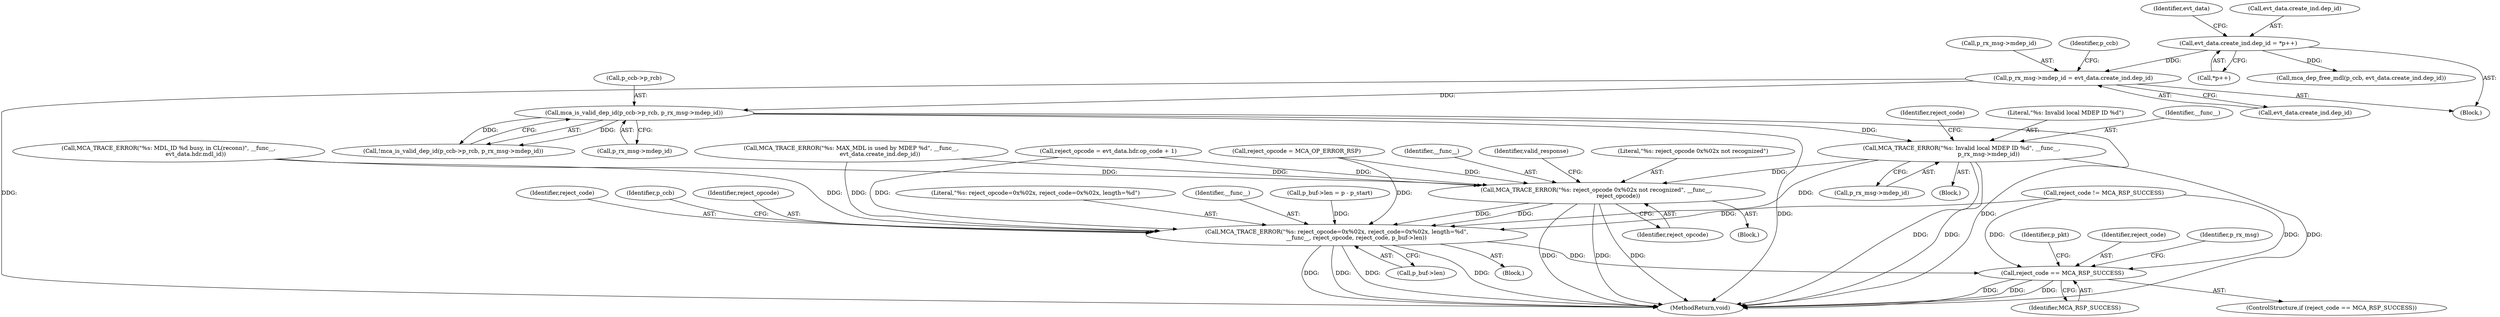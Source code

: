 digraph "0_Android_5216e6120160b28d76e9ee4dff9995e772647511@pointer" {
"1000474" [label="(Call,MCA_TRACE_ERROR(\"%s: Invalid local MDEP ID %d\", __func__,\n                              p_rx_msg->mdep_id))"];
"1000466" [label="(Call,mca_is_valid_dep_id(p_ccb->p_rcb, p_rx_msg->mdep_id))"];
"1000455" [label="(Call,p_rx_msg->mdep_id = evt_data.create_ind.dep_id)"];
"1000437" [label="(Call,evt_data.create_ind.dep_id = *p++)"];
"1000656" [label="(Call,MCA_TRACE_ERROR(\"%s: reject_opcode 0x%02x not recognized\", __func__,\n                        reject_opcode))"];
"1000674" [label="(Call,MCA_TRACE_ERROR(\"%s: reject_opcode=0x%02x, reject_code=0x%02x, length=%d\",\n                      __func__, reject_opcode, reject_code, p_buf->len))"];
"1000692" [label="(Call,reject_code == MCA_RSP_SUCCESS)"];
"1000465" [label="(Call,!mca_is_valid_dep_id(p_ccb->p_rcb, p_rx_msg->mdep_id))"];
"1000476" [label="(Identifier,__func__)"];
"1000656" [label="(Call,MCA_TRACE_ERROR(\"%s: reject_opcode 0x%02x not recognized\", __func__,\n                        reject_opcode))"];
"1000678" [label="(Identifier,reject_code)"];
"1000467" [label="(Call,p_ccb->p_rcb)"];
"1000435" [label="(Block,)"];
"1000466" [label="(Call,mca_is_valid_dep_id(p_ccb->p_rcb, p_rx_msg->mdep_id))"];
"1000741" [label="(MethodReturn,void)"];
"1000693" [label="(Identifier,reject_code)"];
"1000443" [label="(Call,*p++)"];
"1000449" [label="(Identifier,evt_data)"];
"1000659" [label="(Identifier,reject_opcode)"];
"1000684" [label="(Identifier,p_ccb)"];
"1000666" [label="(Block,)"];
"1000691" [label="(ControlStructure,if (reject_code == MCA_RSP_SUCCESS))"];
"1000676" [label="(Identifier,__func__)"];
"1000698" [label="(Identifier,p_rx_msg)"];
"1000481" [label="(Identifier,reject_code)"];
"1000373" [label="(Call,reject_opcode = MCA_OP_ERROR_RSP)"];
"1000474" [label="(Call,MCA_TRACE_ERROR(\"%s: Invalid local MDEP ID %d\", __func__,\n                              p_rx_msg->mdep_id))"];
"1000657" [label="(Literal,\"%s: reject_opcode 0x%02x not recognized\")"];
"1000506" [label="(Call,mca_dep_free_mdl(p_ccb, evt_data.create_ind.dep_id))"];
"1000667" [label="(Call,p_buf->len = p - p_start)"];
"1000537" [label="(Call,MCA_TRACE_ERROR(\"%s: MDL_ID %d busy, in CL(reconn)\", __func__,\n                              evt_data.hdr.mdl_id))"];
"1000438" [label="(Call,evt_data.create_ind.dep_id)"];
"1000674" [label="(Call,MCA_TRACE_ERROR(\"%s: reject_opcode=0x%02x, reject_code=0x%02x, length=%d\",\n                      __func__, reject_opcode, reject_code, p_buf->len))"];
"1000658" [label="(Identifier,__func__)"];
"1000661" [label="(Identifier,valid_response)"];
"1000477" [label="(Call,p_rx_msg->mdep_id)"];
"1000468" [label="(Identifier,p_ccb)"];
"1000692" [label="(Call,reject_code == MCA_RSP_SUCCESS)"];
"1000623" [label="(Block,)"];
"1000694" [label="(Identifier,MCA_RSP_SUCCESS)"];
"1000473" [label="(Block,)"];
"1000437" [label="(Call,evt_data.create_ind.dep_id = *p++)"];
"1000470" [label="(Call,p_rx_msg->mdep_id)"];
"1000475" [label="(Literal,\"%s: Invalid local MDEP ID %d\")"];
"1000455" [label="(Call,p_rx_msg->mdep_id = evt_data.create_ind.dep_id)"];
"1000679" [label="(Call,p_buf->len)"];
"1000459" [label="(Call,evt_data.create_ind.dep_id)"];
"1000677" [label="(Identifier,reject_opcode)"];
"1000515" [label="(Call,MCA_TRACE_ERROR(\"%s: MAX_MDL is used by MDEP %d\", __func__,\n                                evt_data.create_ind.dep_id))"];
"1000675" [label="(Literal,\"%s: reject_opcode=0x%02x, reject_code=0x%02x, length=%d\")"];
"1000181" [label="(Call,reject_opcode = evt_data.hdr.op_code + 1)"];
"1000456" [label="(Call,p_rx_msg->mdep_id)"];
"1000569" [label="(Call,reject_code != MCA_RSP_SUCCESS)"];
"1000740" [label="(Identifier,p_pkt)"];
"1000474" -> "1000473"  [label="AST: "];
"1000474" -> "1000477"  [label="CFG: "];
"1000475" -> "1000474"  [label="AST: "];
"1000476" -> "1000474"  [label="AST: "];
"1000477" -> "1000474"  [label="AST: "];
"1000481" -> "1000474"  [label="CFG: "];
"1000474" -> "1000741"  [label="DDG: "];
"1000474" -> "1000741"  [label="DDG: "];
"1000474" -> "1000741"  [label="DDG: "];
"1000466" -> "1000474"  [label="DDG: "];
"1000474" -> "1000656"  [label="DDG: "];
"1000474" -> "1000674"  [label="DDG: "];
"1000466" -> "1000465"  [label="AST: "];
"1000466" -> "1000470"  [label="CFG: "];
"1000467" -> "1000466"  [label="AST: "];
"1000470" -> "1000466"  [label="AST: "];
"1000465" -> "1000466"  [label="CFG: "];
"1000466" -> "1000741"  [label="DDG: "];
"1000466" -> "1000741"  [label="DDG: "];
"1000466" -> "1000465"  [label="DDG: "];
"1000466" -> "1000465"  [label="DDG: "];
"1000455" -> "1000466"  [label="DDG: "];
"1000455" -> "1000435"  [label="AST: "];
"1000455" -> "1000459"  [label="CFG: "];
"1000456" -> "1000455"  [label="AST: "];
"1000459" -> "1000455"  [label="AST: "];
"1000468" -> "1000455"  [label="CFG: "];
"1000455" -> "1000741"  [label="DDG: "];
"1000437" -> "1000455"  [label="DDG: "];
"1000437" -> "1000435"  [label="AST: "];
"1000437" -> "1000443"  [label="CFG: "];
"1000438" -> "1000437"  [label="AST: "];
"1000443" -> "1000437"  [label="AST: "];
"1000449" -> "1000437"  [label="CFG: "];
"1000437" -> "1000506"  [label="DDG: "];
"1000656" -> "1000623"  [label="AST: "];
"1000656" -> "1000659"  [label="CFG: "];
"1000657" -> "1000656"  [label="AST: "];
"1000658" -> "1000656"  [label="AST: "];
"1000659" -> "1000656"  [label="AST: "];
"1000661" -> "1000656"  [label="CFG: "];
"1000656" -> "1000741"  [label="DDG: "];
"1000656" -> "1000741"  [label="DDG: "];
"1000656" -> "1000741"  [label="DDG: "];
"1000537" -> "1000656"  [label="DDG: "];
"1000515" -> "1000656"  [label="DDG: "];
"1000181" -> "1000656"  [label="DDG: "];
"1000373" -> "1000656"  [label="DDG: "];
"1000656" -> "1000674"  [label="DDG: "];
"1000656" -> "1000674"  [label="DDG: "];
"1000674" -> "1000666"  [label="AST: "];
"1000674" -> "1000679"  [label="CFG: "];
"1000675" -> "1000674"  [label="AST: "];
"1000676" -> "1000674"  [label="AST: "];
"1000677" -> "1000674"  [label="AST: "];
"1000678" -> "1000674"  [label="AST: "];
"1000679" -> "1000674"  [label="AST: "];
"1000684" -> "1000674"  [label="CFG: "];
"1000674" -> "1000741"  [label="DDG: "];
"1000674" -> "1000741"  [label="DDG: "];
"1000674" -> "1000741"  [label="DDG: "];
"1000674" -> "1000741"  [label="DDG: "];
"1000537" -> "1000674"  [label="DDG: "];
"1000515" -> "1000674"  [label="DDG: "];
"1000181" -> "1000674"  [label="DDG: "];
"1000373" -> "1000674"  [label="DDG: "];
"1000569" -> "1000674"  [label="DDG: "];
"1000667" -> "1000674"  [label="DDG: "];
"1000674" -> "1000692"  [label="DDG: "];
"1000692" -> "1000691"  [label="AST: "];
"1000692" -> "1000694"  [label="CFG: "];
"1000693" -> "1000692"  [label="AST: "];
"1000694" -> "1000692"  [label="AST: "];
"1000698" -> "1000692"  [label="CFG: "];
"1000740" -> "1000692"  [label="CFG: "];
"1000692" -> "1000741"  [label="DDG: "];
"1000692" -> "1000741"  [label="DDG: "];
"1000692" -> "1000741"  [label="DDG: "];
"1000569" -> "1000692"  [label="DDG: "];
"1000569" -> "1000692"  [label="DDG: "];
}
